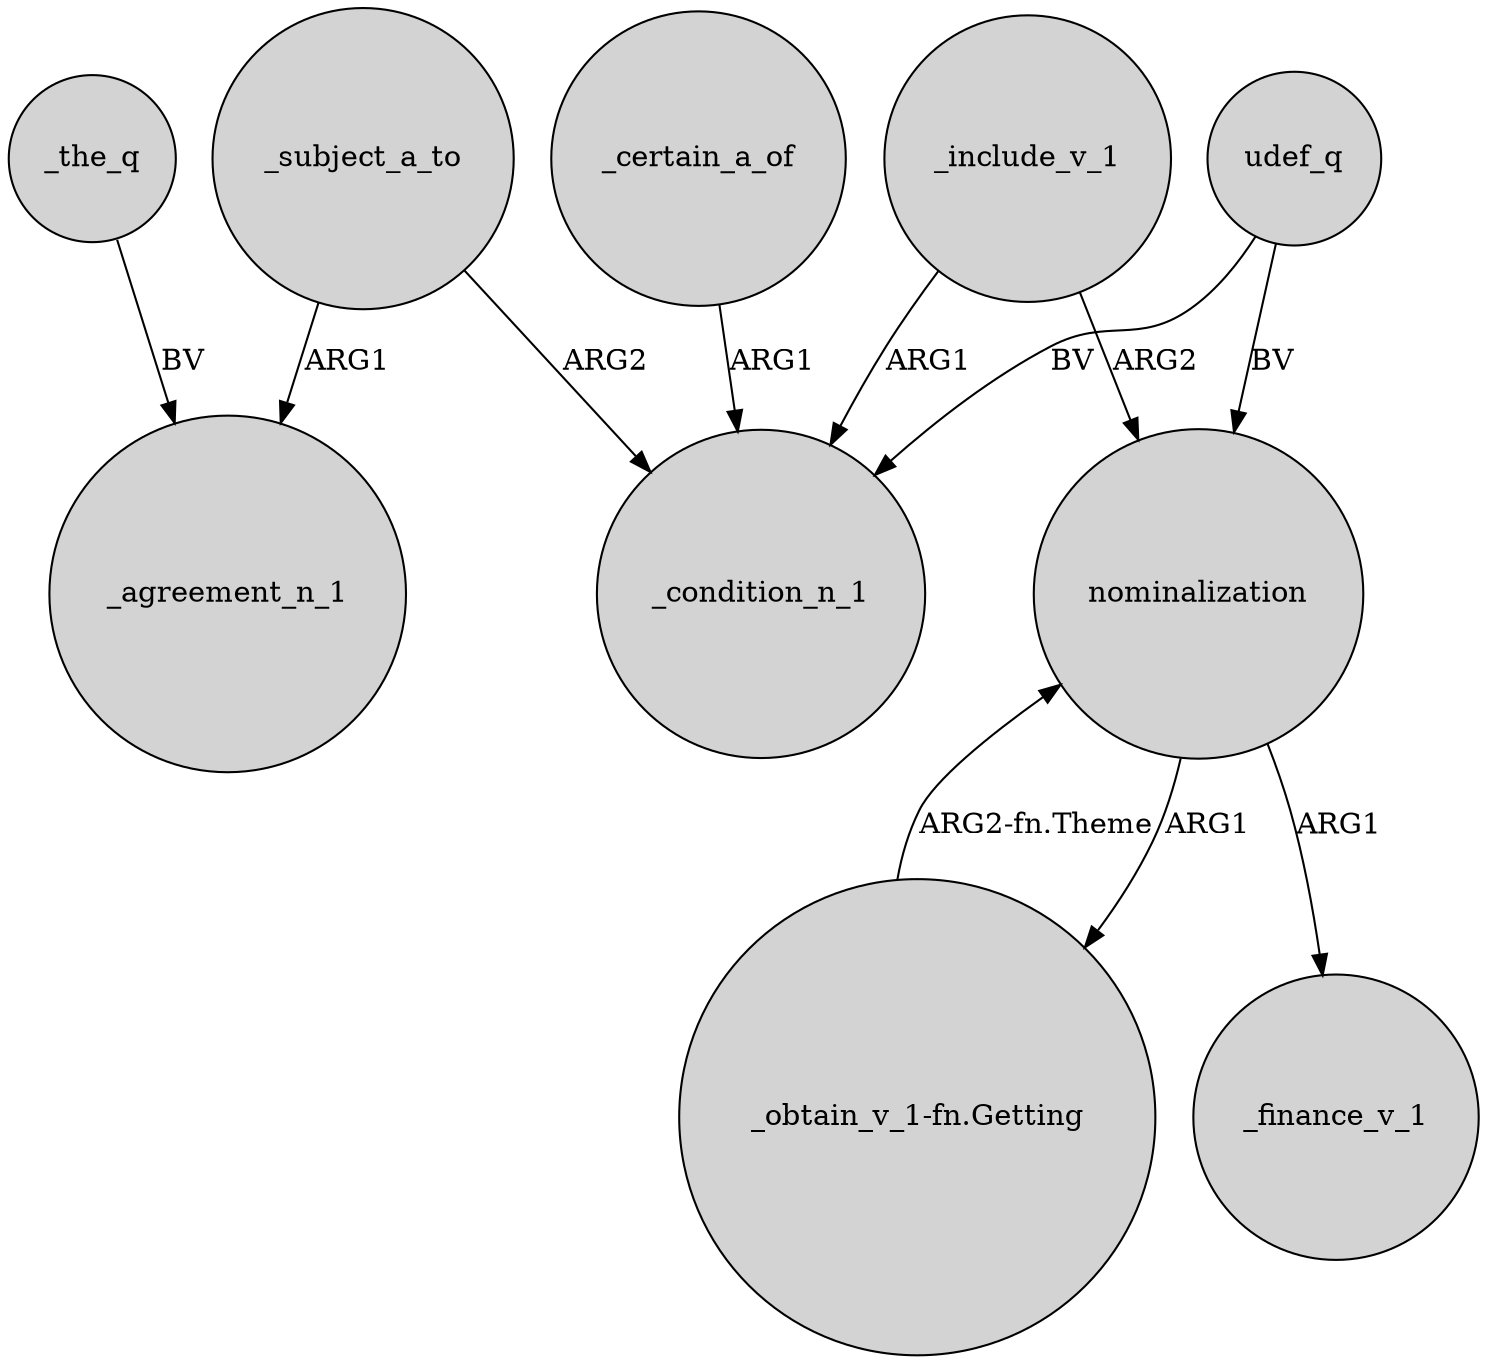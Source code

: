 digraph {
	node [shape=circle style=filled]
	_the_q -> _agreement_n_1 [label=BV]
	_subject_a_to -> _condition_n_1 [label=ARG2]
	_include_v_1 -> _condition_n_1 [label=ARG1]
	"_obtain_v_1-fn.Getting" -> nominalization [label="ARG2-fn.Theme"]
	nominalization -> _finance_v_1 [label=ARG1]
	udef_q -> nominalization [label=BV]
	nominalization -> "_obtain_v_1-fn.Getting" [label=ARG1]
	_subject_a_to -> _agreement_n_1 [label=ARG1]
	_certain_a_of -> _condition_n_1 [label=ARG1]
	_include_v_1 -> nominalization [label=ARG2]
	udef_q -> _condition_n_1 [label=BV]
}
